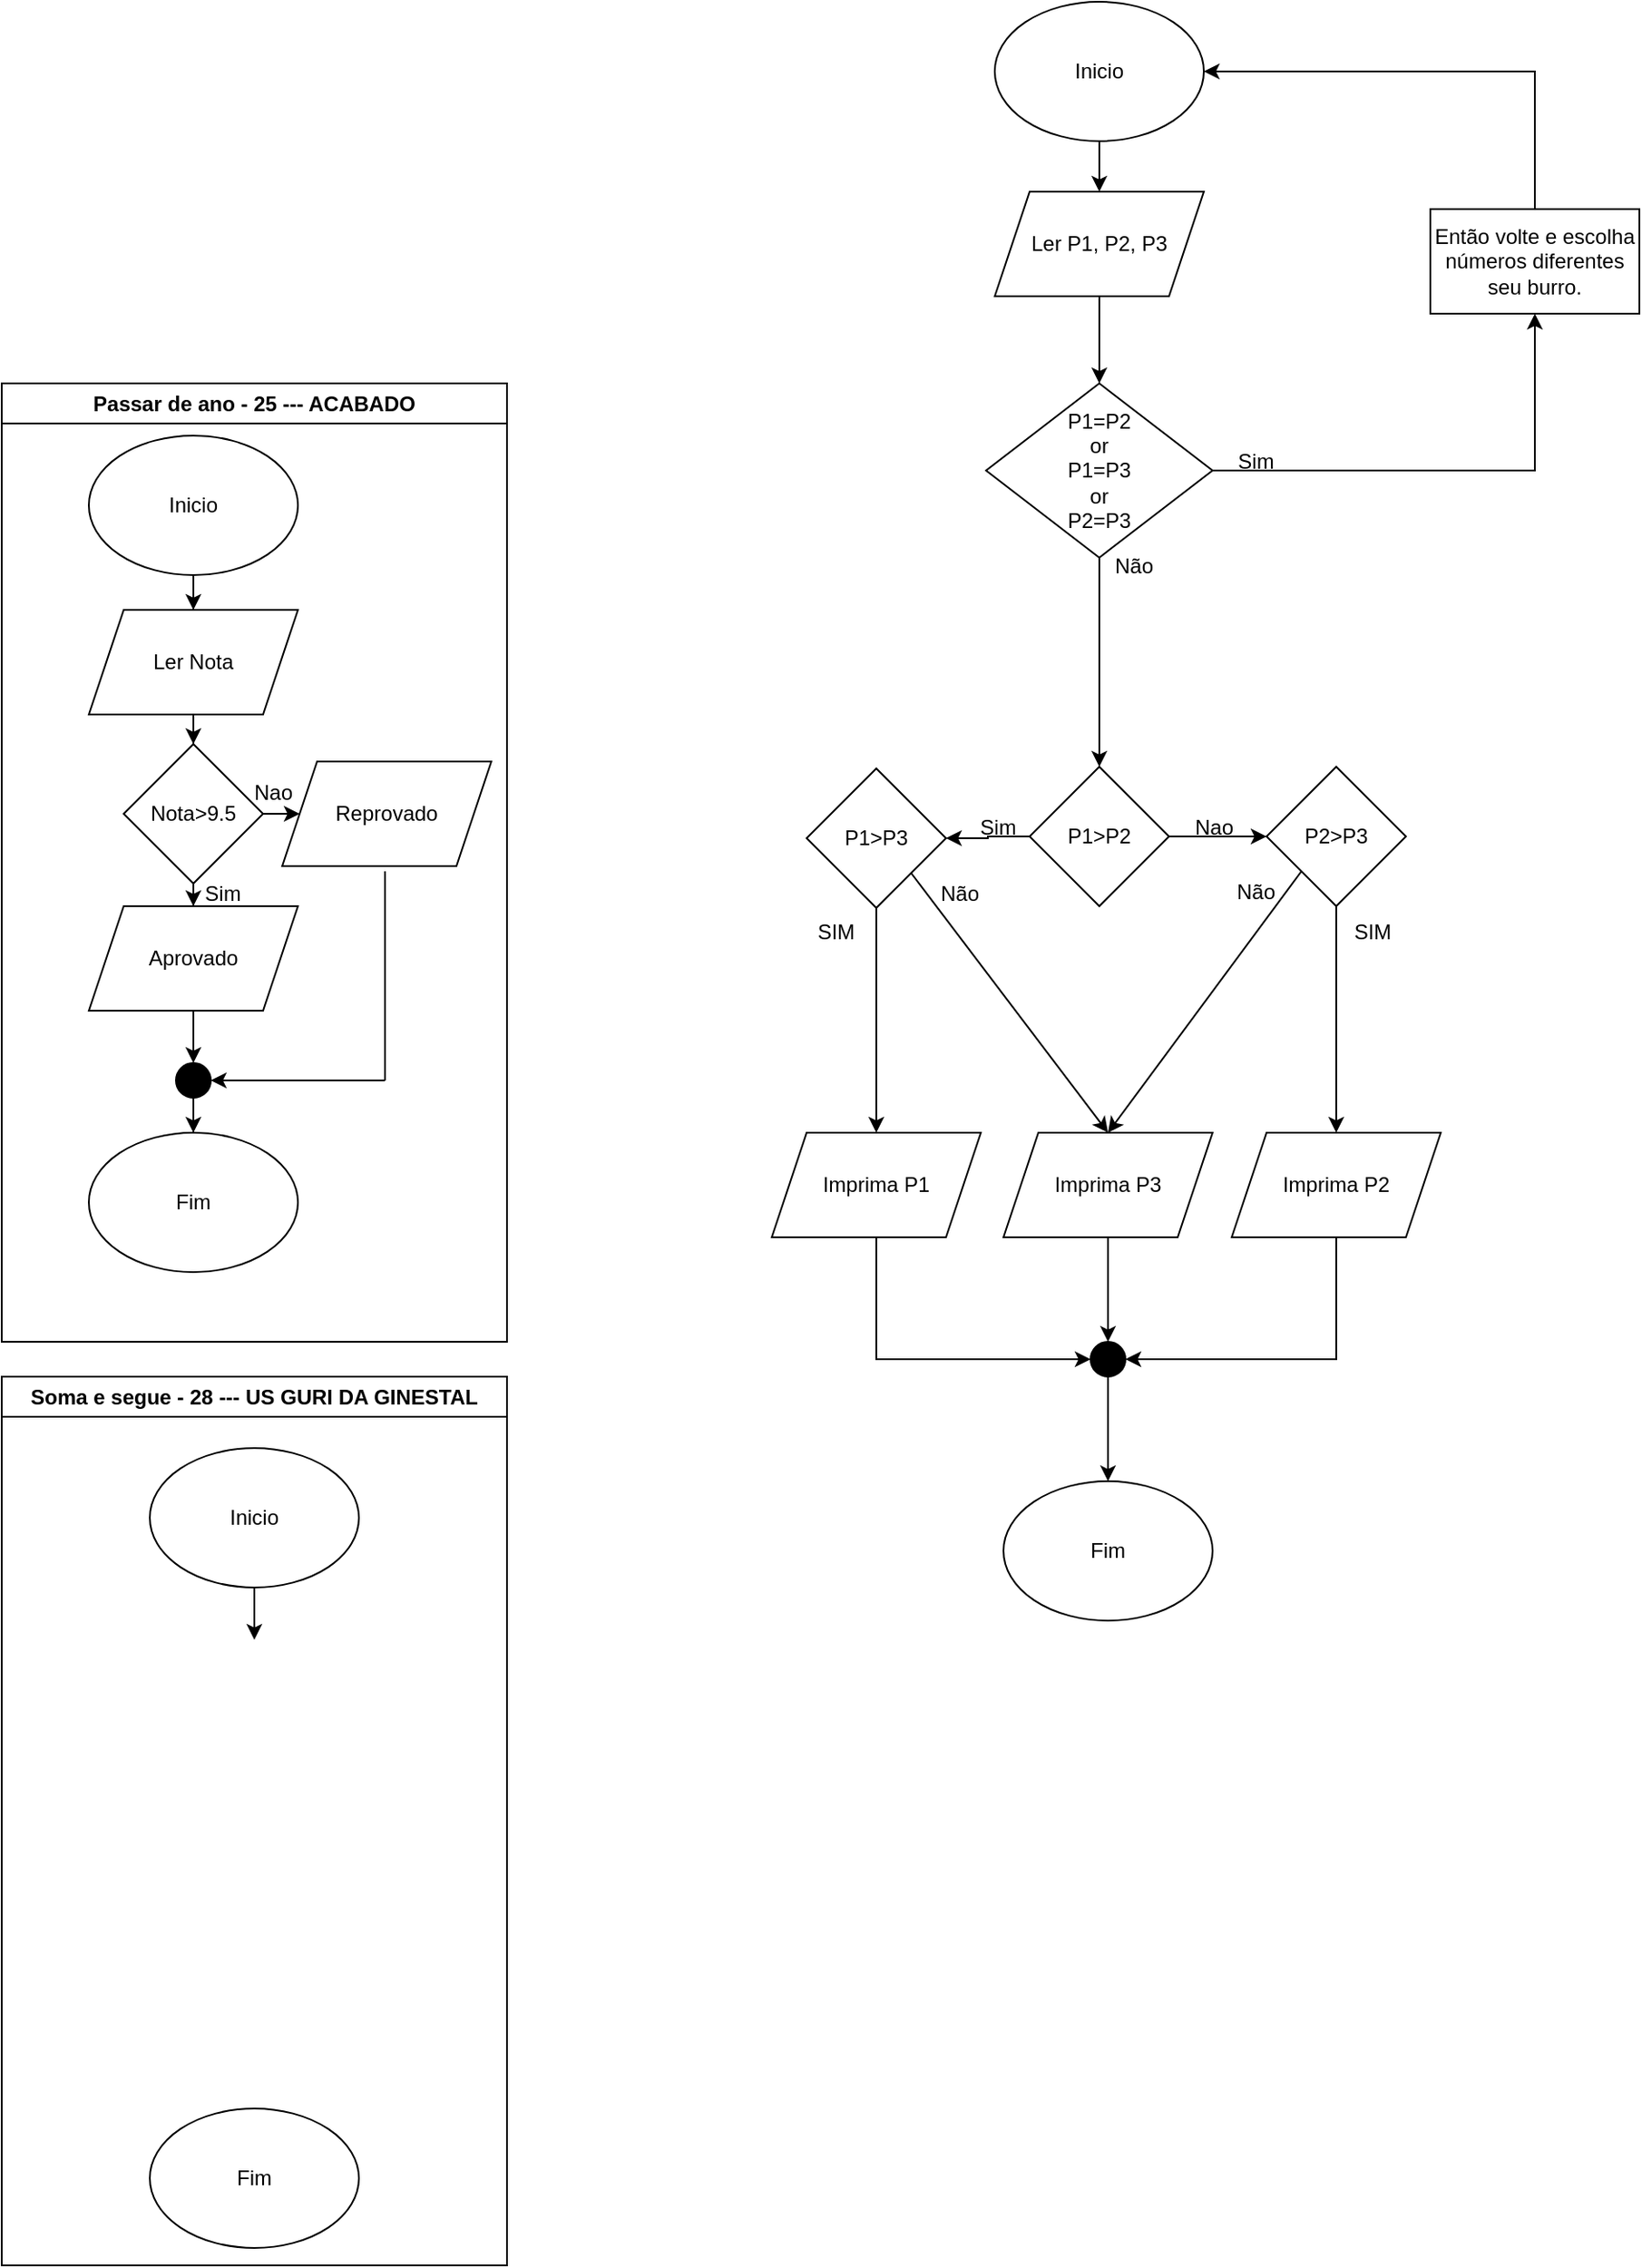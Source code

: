<mxfile version="24.7.16">
  <diagram name="Page-1" id="3CnkZFwV34Klkb94QdGB">
    <mxGraphModel dx="920" dy="1633" grid="1" gridSize="10" guides="1" tooltips="1" connect="1" arrows="1" fold="1" page="1" pageScale="1" pageWidth="850" pageHeight="1100" math="0" shadow="0">
      <root>
        <mxCell id="0" />
        <mxCell id="1" parent="0" />
        <mxCell id="WqGqhC_bRpa4w6SOgIoa-9" value="" style="edgeStyle=orthogonalEdgeStyle;rounded=0;orthogonalLoop=1;jettySize=auto;html=1;" parent="1" source="WqGqhC_bRpa4w6SOgIoa-5" target="WqGqhC_bRpa4w6SOgIoa-8" edge="1">
          <mxGeometry relative="1" as="geometry" />
        </mxCell>
        <mxCell id="WqGqhC_bRpa4w6SOgIoa-5" value="Inicio" style="ellipse;whiteSpace=wrap;html=1;" parent="1" vertex="1">
          <mxGeometry x="60" y="40" width="120" height="80" as="geometry" />
        </mxCell>
        <mxCell id="WqGqhC_bRpa4w6SOgIoa-11" value="" style="edgeStyle=orthogonalEdgeStyle;rounded=0;orthogonalLoop=1;jettySize=auto;html=1;" parent="1" source="WqGqhC_bRpa4w6SOgIoa-8" target="WqGqhC_bRpa4w6SOgIoa-10" edge="1">
          <mxGeometry relative="1" as="geometry" />
        </mxCell>
        <mxCell id="WqGqhC_bRpa4w6SOgIoa-8" value="Ler Nota" style="shape=parallelogram;perimeter=parallelogramPerimeter;whiteSpace=wrap;html=1;fixedSize=1;" parent="1" vertex="1">
          <mxGeometry x="60" y="140" width="120" height="60" as="geometry" />
        </mxCell>
        <mxCell id="WqGqhC_bRpa4w6SOgIoa-13" style="edgeStyle=orthogonalEdgeStyle;rounded=0;orthogonalLoop=1;jettySize=auto;html=1;entryX=0;entryY=0.5;entryDx=0;entryDy=0;" parent="1" source="WqGqhC_bRpa4w6SOgIoa-10" target="WqGqhC_bRpa4w6SOgIoa-12" edge="1">
          <mxGeometry relative="1" as="geometry" />
        </mxCell>
        <mxCell id="WqGqhC_bRpa4w6SOgIoa-17" style="edgeStyle=orthogonalEdgeStyle;rounded=0;orthogonalLoop=1;jettySize=auto;html=1;entryX=0.5;entryY=0;entryDx=0;entryDy=0;" parent="1" source="WqGqhC_bRpa4w6SOgIoa-10" target="WqGqhC_bRpa4w6SOgIoa-16" edge="1">
          <mxGeometry relative="1" as="geometry" />
        </mxCell>
        <mxCell id="WqGqhC_bRpa4w6SOgIoa-10" value="Nota&amp;gt;9.5" style="rhombus;whiteSpace=wrap;html=1;" parent="1" vertex="1">
          <mxGeometry x="80" y="217" width="80" height="80" as="geometry" />
        </mxCell>
        <mxCell id="WqGqhC_bRpa4w6SOgIoa-12" value="Reprovado" style="shape=parallelogram;perimeter=parallelogramPerimeter;whiteSpace=wrap;html=1;fixedSize=1;" parent="1" vertex="1">
          <mxGeometry x="171" y="227" width="120" height="60" as="geometry" />
        </mxCell>
        <mxCell id="WqGqhC_bRpa4w6SOgIoa-15" value="Nao" style="text;html=1;align=center;verticalAlign=middle;whiteSpace=wrap;rounded=0;" parent="1" vertex="1">
          <mxGeometry x="136" y="230" width="60" height="30" as="geometry" />
        </mxCell>
        <mxCell id="WqGqhC_bRpa4w6SOgIoa-65" value="" style="edgeStyle=orthogonalEdgeStyle;rounded=0;orthogonalLoop=1;jettySize=auto;html=1;" parent="1" source="WqGqhC_bRpa4w6SOgIoa-16" target="WqGqhC_bRpa4w6SOgIoa-62" edge="1">
          <mxGeometry relative="1" as="geometry" />
        </mxCell>
        <mxCell id="WqGqhC_bRpa4w6SOgIoa-16" value="Aprovado" style="shape=parallelogram;perimeter=parallelogramPerimeter;whiteSpace=wrap;html=1;fixedSize=1;" parent="1" vertex="1">
          <mxGeometry x="60" y="310" width="120" height="60" as="geometry" />
        </mxCell>
        <mxCell id="WqGqhC_bRpa4w6SOgIoa-18" value="Sim" style="text;html=1;align=center;verticalAlign=middle;whiteSpace=wrap;rounded=0;" parent="1" vertex="1">
          <mxGeometry x="107" y="288" width="60" height="30" as="geometry" />
        </mxCell>
        <mxCell id="WqGqhC_bRpa4w6SOgIoa-21" value="Fim" style="ellipse;whiteSpace=wrap;html=1;" parent="1" vertex="1">
          <mxGeometry x="60" y="440" width="120" height="80" as="geometry" />
        </mxCell>
        <mxCell id="DN1Lzix_WSuaVc6wQBhO-9" style="edgeStyle=orthogonalEdgeStyle;rounded=0;orthogonalLoop=1;jettySize=auto;html=1;exitX=0.5;exitY=1;exitDx=0;exitDy=0;entryX=0.5;entryY=0;entryDx=0;entryDy=0;" edge="1" parent="1" source="WqGqhC_bRpa4w6SOgIoa-24" target="WqGqhC_bRpa4w6SOgIoa-26">
          <mxGeometry relative="1" as="geometry" />
        </mxCell>
        <mxCell id="WqGqhC_bRpa4w6SOgIoa-24" value="Inicio" style="ellipse;whiteSpace=wrap;html=1;" parent="1" vertex="1">
          <mxGeometry x="580" y="-209" width="120" height="80" as="geometry" />
        </mxCell>
        <mxCell id="WqGqhC_bRpa4w6SOgIoa-29" value="" style="edgeStyle=orthogonalEdgeStyle;rounded=0;orthogonalLoop=1;jettySize=auto;html=1;" parent="1" source="WqGqhC_bRpa4w6SOgIoa-25" target="WqGqhC_bRpa4w6SOgIoa-28" edge="1">
          <mxGeometry relative="1" as="geometry" />
        </mxCell>
        <mxCell id="WqGqhC_bRpa4w6SOgIoa-34" value="" style="edgeStyle=orthogonalEdgeStyle;rounded=0;orthogonalLoop=1;jettySize=auto;html=1;" parent="1" source="WqGqhC_bRpa4w6SOgIoa-25" target="WqGqhC_bRpa4w6SOgIoa-31" edge="1">
          <mxGeometry relative="1" as="geometry" />
        </mxCell>
        <mxCell id="WqGqhC_bRpa4w6SOgIoa-25" value="P1&amp;gt;P2" style="rhombus;whiteSpace=wrap;html=1;" parent="1" vertex="1">
          <mxGeometry x="600" y="230" width="80" height="80" as="geometry" />
        </mxCell>
        <mxCell id="DN1Lzix_WSuaVc6wQBhO-10" value="" style="edgeStyle=orthogonalEdgeStyle;rounded=0;orthogonalLoop=1;jettySize=auto;html=1;" edge="1" parent="1" source="WqGqhC_bRpa4w6SOgIoa-26" target="DN1Lzix_WSuaVc6wQBhO-3">
          <mxGeometry relative="1" as="geometry" />
        </mxCell>
        <mxCell id="WqGqhC_bRpa4w6SOgIoa-26" value="Ler P1, P2, P3" style="shape=parallelogram;perimeter=parallelogramPerimeter;whiteSpace=wrap;html=1;fixedSize=1;" parent="1" vertex="1">
          <mxGeometry x="580" y="-100" width="120" height="60" as="geometry" />
        </mxCell>
        <mxCell id="DN1Lzix_WSuaVc6wQBhO-51" style="edgeStyle=orthogonalEdgeStyle;rounded=0;orthogonalLoop=1;jettySize=auto;html=1;entryX=0.5;entryY=0;entryDx=0;entryDy=0;" edge="1" parent="1" source="WqGqhC_bRpa4w6SOgIoa-28" target="DN1Lzix_WSuaVc6wQBhO-46">
          <mxGeometry relative="1" as="geometry" />
        </mxCell>
        <mxCell id="WqGqhC_bRpa4w6SOgIoa-28" value="P2&amp;gt;P3" style="rhombus;whiteSpace=wrap;html=1;" parent="1" vertex="1">
          <mxGeometry x="736" y="230" width="80" height="80" as="geometry" />
        </mxCell>
        <mxCell id="WqGqhC_bRpa4w6SOgIoa-30" value="Nao" style="text;html=1;align=center;verticalAlign=middle;whiteSpace=wrap;rounded=0;" parent="1" vertex="1">
          <mxGeometry x="676" y="250" width="60" height="30" as="geometry" />
        </mxCell>
        <mxCell id="DN1Lzix_WSuaVc6wQBhO-49" style="edgeStyle=orthogonalEdgeStyle;rounded=0;orthogonalLoop=1;jettySize=auto;html=1;" edge="1" parent="1" source="WqGqhC_bRpa4w6SOgIoa-31" target="DN1Lzix_WSuaVc6wQBhO-48">
          <mxGeometry relative="1" as="geometry" />
        </mxCell>
        <mxCell id="WqGqhC_bRpa4w6SOgIoa-31" value="P1&amp;gt;P3" style="rhombus;whiteSpace=wrap;html=1;" parent="1" vertex="1">
          <mxGeometry x="472" y="231" width="80" height="80" as="geometry" />
        </mxCell>
        <mxCell id="WqGqhC_bRpa4w6SOgIoa-35" value="Sim" style="text;html=1;align=center;verticalAlign=middle;whiteSpace=wrap;rounded=0;" parent="1" vertex="1">
          <mxGeometry x="552" y="250" width="60" height="30" as="geometry" />
        </mxCell>
        <mxCell id="WqGqhC_bRpa4w6SOgIoa-84" value="Soma e segue - 28 --- US GURI DA GINESTAL" style="swimlane;whiteSpace=wrap;html=1;" parent="1" vertex="1">
          <mxGeometry x="10" y="580" width="290" height="510" as="geometry">
            <mxRectangle x="10" y="570" width="250" height="30" as="alternateBounds" />
          </mxGeometry>
        </mxCell>
        <mxCell id="WqGqhC_bRpa4w6SOgIoa-71" value="Inicio" style="ellipse;whiteSpace=wrap;html=1;" parent="WqGqhC_bRpa4w6SOgIoa-84" vertex="1">
          <mxGeometry x="85" y="41" width="120" height="80" as="geometry" />
        </mxCell>
        <mxCell id="WqGqhC_bRpa4w6SOgIoa-76" value="" style="edgeStyle=orthogonalEdgeStyle;rounded=0;orthogonalLoop=1;jettySize=auto;html=1;" parent="WqGqhC_bRpa4w6SOgIoa-84" source="WqGqhC_bRpa4w6SOgIoa-71" edge="1">
          <mxGeometry relative="1" as="geometry">
            <mxPoint x="145" y="151" as="targetPoint" />
          </mxGeometry>
        </mxCell>
        <mxCell id="WqGqhC_bRpa4w6SOgIoa-57" value="Fim" style="ellipse;whiteSpace=wrap;html=1;" parent="1" vertex="1">
          <mxGeometry x="585" y="640" width="120" height="80" as="geometry" />
        </mxCell>
        <mxCell id="WqGqhC_bRpa4w6SOgIoa-66" value="" style="edgeStyle=orthogonalEdgeStyle;rounded=0;orthogonalLoop=1;jettySize=auto;html=1;" parent="1" source="WqGqhC_bRpa4w6SOgIoa-62" target="WqGqhC_bRpa4w6SOgIoa-21" edge="1">
          <mxGeometry relative="1" as="geometry" />
        </mxCell>
        <mxCell id="WqGqhC_bRpa4w6SOgIoa-72" value="Fim" style="ellipse;whiteSpace=wrap;html=1;" parent="1" vertex="1">
          <mxGeometry x="95" y="1000" width="120" height="80" as="geometry" />
        </mxCell>
        <mxCell id="WqGqhC_bRpa4w6SOgIoa-62" value="" style="ellipse;whiteSpace=wrap;html=1;aspect=fixed;fillColor=#000000;" parent="1" vertex="1">
          <mxGeometry x="110" y="400" width="20" height="20" as="geometry" />
        </mxCell>
        <mxCell id="WqGqhC_bRpa4w6SOgIoa-63" value="" style="endArrow=none;html=1;rounded=0;" parent="1" edge="1">
          <mxGeometry width="50" height="50" relative="1" as="geometry">
            <mxPoint x="230" y="410" as="sourcePoint" />
            <mxPoint x="230" y="290" as="targetPoint" />
          </mxGeometry>
        </mxCell>
        <mxCell id="WqGqhC_bRpa4w6SOgIoa-64" value="" style="endArrow=classic;html=1;rounded=0;entryX=1;entryY=0.5;entryDx=0;entryDy=0;" parent="1" target="WqGqhC_bRpa4w6SOgIoa-62" edge="1">
          <mxGeometry width="50" height="50" relative="1" as="geometry">
            <mxPoint x="230" y="410" as="sourcePoint" />
            <mxPoint x="280" y="360" as="targetPoint" />
          </mxGeometry>
        </mxCell>
        <mxCell id="WqGqhC_bRpa4w6SOgIoa-81" value="Passar de ano - 25 --- ACABADO" style="swimlane;whiteSpace=wrap;html=1;" parent="1" vertex="1">
          <mxGeometry x="10" y="10" width="290" height="550" as="geometry">
            <mxRectangle x="10" y="10" width="140" height="30" as="alternateBounds" />
          </mxGeometry>
        </mxCell>
        <mxCell id="DN1Lzix_WSuaVc6wQBhO-22" style="edgeStyle=orthogonalEdgeStyle;rounded=0;orthogonalLoop=1;jettySize=auto;html=1;exitX=1;exitY=0.5;exitDx=0;exitDy=0;entryX=0.5;entryY=1;entryDx=0;entryDy=0;" edge="1" parent="1" source="DN1Lzix_WSuaVc6wQBhO-3" target="DN1Lzix_WSuaVc6wQBhO-19">
          <mxGeometry relative="1" as="geometry" />
        </mxCell>
        <mxCell id="DN1Lzix_WSuaVc6wQBhO-24" style="edgeStyle=orthogonalEdgeStyle;rounded=0;orthogonalLoop=1;jettySize=auto;html=1;exitX=0.5;exitY=1;exitDx=0;exitDy=0;" edge="1" parent="1" source="DN1Lzix_WSuaVc6wQBhO-3">
          <mxGeometry relative="1" as="geometry">
            <mxPoint x="640" y="230" as="targetPoint" />
          </mxGeometry>
        </mxCell>
        <mxCell id="DN1Lzix_WSuaVc6wQBhO-3" value="P1=P2&lt;div&gt;or&lt;/div&gt;&lt;div&gt;P1=P3&lt;/div&gt;&lt;div&gt;or&lt;/div&gt;&lt;div&gt;P2=P3&lt;/div&gt;" style="rhombus;whiteSpace=wrap;html=1;" vertex="1" parent="1">
          <mxGeometry x="575" y="10" width="130" height="100" as="geometry" />
        </mxCell>
        <mxCell id="DN1Lzix_WSuaVc6wQBhO-20" style="edgeStyle=orthogonalEdgeStyle;rounded=0;orthogonalLoop=1;jettySize=auto;html=1;entryX=1;entryY=0.5;entryDx=0;entryDy=0;" edge="1" parent="1" source="DN1Lzix_WSuaVc6wQBhO-19" target="WqGqhC_bRpa4w6SOgIoa-24">
          <mxGeometry relative="1" as="geometry">
            <Array as="points">
              <mxPoint x="890" y="-169" />
            </Array>
          </mxGeometry>
        </mxCell>
        <mxCell id="DN1Lzix_WSuaVc6wQBhO-19" value="Então volte e escolha números diferentes seu burro." style="rounded=0;whiteSpace=wrap;html=1;" vertex="1" parent="1">
          <mxGeometry x="830" y="-90" width="120" height="60" as="geometry" />
        </mxCell>
        <mxCell id="DN1Lzix_WSuaVc6wQBhO-23" value="Sim" style="text;html=1;align=center;verticalAlign=middle;whiteSpace=wrap;rounded=0;" vertex="1" parent="1">
          <mxGeometry x="700" y="40" width="60" height="30" as="geometry" />
        </mxCell>
        <mxCell id="DN1Lzix_WSuaVc6wQBhO-25" value="Não" style="text;html=1;align=center;verticalAlign=middle;whiteSpace=wrap;rounded=0;" vertex="1" parent="1">
          <mxGeometry x="630" y="100" width="60" height="30" as="geometry" />
        </mxCell>
        <mxCell id="DN1Lzix_WSuaVc6wQBhO-27" style="edgeStyle=orthogonalEdgeStyle;rounded=0;orthogonalLoop=1;jettySize=auto;html=1;exitX=0.5;exitY=1;exitDx=0;exitDy=0;" edge="1" parent="1" source="DN1Lzix_WSuaVc6wQBhO-25" target="DN1Lzix_WSuaVc6wQBhO-25">
          <mxGeometry relative="1" as="geometry" />
        </mxCell>
        <mxCell id="DN1Lzix_WSuaVc6wQBhO-41" value="SIM" style="text;html=1;align=center;verticalAlign=middle;whiteSpace=wrap;rounded=0;" vertex="1" parent="1">
          <mxGeometry x="459" y="310" width="60" height="30" as="geometry" />
        </mxCell>
        <mxCell id="DN1Lzix_WSuaVc6wQBhO-44" value="SIM" style="text;html=1;align=center;verticalAlign=middle;whiteSpace=wrap;rounded=0;" vertex="1" parent="1">
          <mxGeometry x="767" y="310" width="60" height="30" as="geometry" />
        </mxCell>
        <mxCell id="DN1Lzix_WSuaVc6wQBhO-45" value="Não" style="text;html=1;align=center;verticalAlign=middle;whiteSpace=wrap;rounded=0;" vertex="1" parent="1">
          <mxGeometry x="700" y="287" width="60" height="30" as="geometry" />
        </mxCell>
        <mxCell id="DN1Lzix_WSuaVc6wQBhO-69" style="edgeStyle=orthogonalEdgeStyle;rounded=0;orthogonalLoop=1;jettySize=auto;html=1;entryX=1;entryY=0.5;entryDx=0;entryDy=0;" edge="1" parent="1" source="DN1Lzix_WSuaVc6wQBhO-46" target="DN1Lzix_WSuaVc6wQBhO-59">
          <mxGeometry relative="1" as="geometry">
            <Array as="points">
              <mxPoint x="776" y="570" />
            </Array>
          </mxGeometry>
        </mxCell>
        <mxCell id="DN1Lzix_WSuaVc6wQBhO-46" value="Imprima P2" style="shape=parallelogram;perimeter=parallelogramPerimeter;whiteSpace=wrap;html=1;fixedSize=1;" vertex="1" parent="1">
          <mxGeometry x="716" y="440" width="120" height="60" as="geometry" />
        </mxCell>
        <mxCell id="DN1Lzix_WSuaVc6wQBhO-68" style="edgeStyle=orthogonalEdgeStyle;rounded=0;orthogonalLoop=1;jettySize=auto;html=1;entryX=0.5;entryY=0;entryDx=0;entryDy=0;" edge="1" parent="1" source="DN1Lzix_WSuaVc6wQBhO-47" target="DN1Lzix_WSuaVc6wQBhO-59">
          <mxGeometry relative="1" as="geometry" />
        </mxCell>
        <mxCell id="DN1Lzix_WSuaVc6wQBhO-47" value="Imprima P3" style="shape=parallelogram;perimeter=parallelogramPerimeter;whiteSpace=wrap;html=1;fixedSize=1;" vertex="1" parent="1">
          <mxGeometry x="585" y="440" width="120" height="60" as="geometry" />
        </mxCell>
        <mxCell id="DN1Lzix_WSuaVc6wQBhO-65" style="edgeStyle=orthogonalEdgeStyle;rounded=0;orthogonalLoop=1;jettySize=auto;html=1;entryX=0;entryY=0.5;entryDx=0;entryDy=0;" edge="1" parent="1" source="DN1Lzix_WSuaVc6wQBhO-48" target="DN1Lzix_WSuaVc6wQBhO-59">
          <mxGeometry relative="1" as="geometry">
            <Array as="points">
              <mxPoint x="512" y="570" />
            </Array>
          </mxGeometry>
        </mxCell>
        <mxCell id="DN1Lzix_WSuaVc6wQBhO-48" value="Imprima P1" style="shape=parallelogram;perimeter=parallelogramPerimeter;whiteSpace=wrap;html=1;fixedSize=1;" vertex="1" parent="1">
          <mxGeometry x="452" y="440" width="120" height="60" as="geometry" />
        </mxCell>
        <mxCell id="DN1Lzix_WSuaVc6wQBhO-54" value="" style="endArrow=classic;html=1;rounded=0;entryX=0.5;entryY=0;entryDx=0;entryDy=0;exitX=1;exitY=1;exitDx=0;exitDy=0;" edge="1" parent="1" source="WqGqhC_bRpa4w6SOgIoa-31" target="DN1Lzix_WSuaVc6wQBhO-47">
          <mxGeometry width="50" height="50" relative="1" as="geometry">
            <mxPoint x="540" y="300" as="sourcePoint" />
            <mxPoint x="625" y="340" as="targetPoint" />
          </mxGeometry>
        </mxCell>
        <mxCell id="DN1Lzix_WSuaVc6wQBhO-58" value="" style="endArrow=classic;html=1;rounded=0;exitX=0;exitY=1;exitDx=0;exitDy=0;entryX=0.5;entryY=0;entryDx=0;entryDy=0;" edge="1" parent="1" source="WqGqhC_bRpa4w6SOgIoa-28" target="DN1Lzix_WSuaVc6wQBhO-47">
          <mxGeometry width="50" height="50" relative="1" as="geometry">
            <mxPoint x="686" y="370" as="sourcePoint" />
            <mxPoint x="680" y="400" as="targetPoint" />
            <Array as="points" />
          </mxGeometry>
        </mxCell>
        <mxCell id="DN1Lzix_WSuaVc6wQBhO-70" style="edgeStyle=orthogonalEdgeStyle;rounded=0;orthogonalLoop=1;jettySize=auto;html=1;entryX=0.5;entryY=0;entryDx=0;entryDy=0;" edge="1" parent="1" source="DN1Lzix_WSuaVc6wQBhO-59" target="WqGqhC_bRpa4w6SOgIoa-57">
          <mxGeometry relative="1" as="geometry" />
        </mxCell>
        <mxCell id="DN1Lzix_WSuaVc6wQBhO-59" value="" style="ellipse;whiteSpace=wrap;html=1;aspect=fixed;fillColor=#000000;" vertex="1" parent="1">
          <mxGeometry x="635" y="560" width="20" height="20" as="geometry" />
        </mxCell>
        <mxCell id="DN1Lzix_WSuaVc6wQBhO-71" value="Não" style="text;html=1;align=center;verticalAlign=middle;whiteSpace=wrap;rounded=0;" vertex="1" parent="1">
          <mxGeometry x="530" y="288" width="60" height="30" as="geometry" />
        </mxCell>
      </root>
    </mxGraphModel>
  </diagram>
</mxfile>
